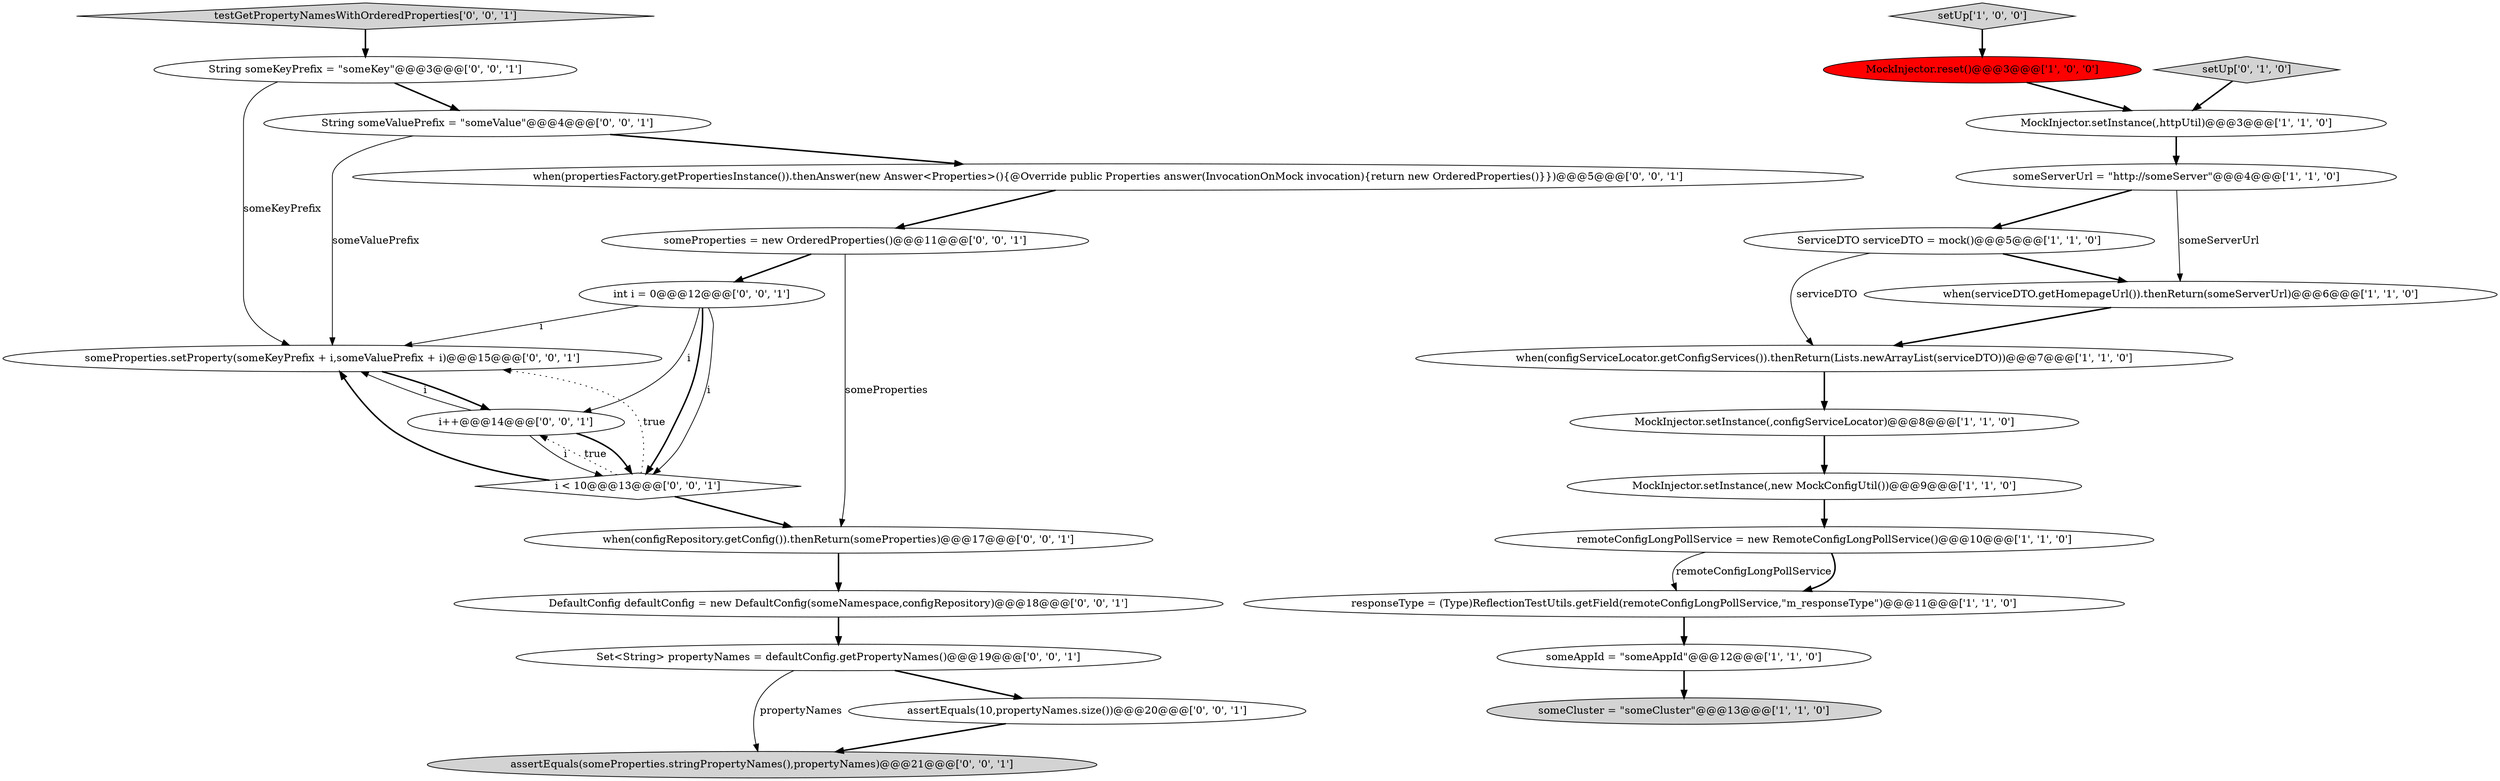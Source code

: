 digraph {
25 [style = filled, label = "Set<String> propertyNames = defaultConfig.getPropertyNames()@@@19@@@['0', '0', '1']", fillcolor = white, shape = ellipse image = "AAA0AAABBB3BBB"];
7 [style = filled, label = "ServiceDTO serviceDTO = mock()@@@5@@@['1', '1', '0']", fillcolor = white, shape = ellipse image = "AAA0AAABBB1BBB"];
16 [style = filled, label = "someProperties.setProperty(someKeyPrefix + i,someValuePrefix + i)@@@15@@@['0', '0', '1']", fillcolor = white, shape = ellipse image = "AAA0AAABBB3BBB"];
27 [style = filled, label = "testGetPropertyNamesWithOrderedProperties['0', '0', '1']", fillcolor = lightgray, shape = diamond image = "AAA0AAABBB3BBB"];
9 [style = filled, label = "setUp['1', '0', '0']", fillcolor = lightgray, shape = diamond image = "AAA0AAABBB1BBB"];
26 [style = filled, label = "assertEquals(someProperties.stringPropertyNames(),propertyNames)@@@21@@@['0', '0', '1']", fillcolor = lightgray, shape = ellipse image = "AAA0AAABBB3BBB"];
22 [style = filled, label = "someProperties = new OrderedProperties()@@@11@@@['0', '0', '1']", fillcolor = white, shape = ellipse image = "AAA0AAABBB3BBB"];
19 [style = filled, label = "when(configRepository.getConfig()).thenReturn(someProperties)@@@17@@@['0', '0', '1']", fillcolor = white, shape = ellipse image = "AAA0AAABBB3BBB"];
12 [style = filled, label = "MockInjector.setInstance(,new MockConfigUtil())@@@9@@@['1', '1', '0']", fillcolor = white, shape = ellipse image = "AAA0AAABBB1BBB"];
2 [style = filled, label = "someAppId = \"someAppId\"@@@12@@@['1', '1', '0']", fillcolor = white, shape = ellipse image = "AAA0AAABBB1BBB"];
11 [style = filled, label = "MockInjector.reset()@@@3@@@['1', '0', '0']", fillcolor = red, shape = ellipse image = "AAA1AAABBB1BBB"];
3 [style = filled, label = "someCluster = \"someCluster\"@@@13@@@['1', '1', '0']", fillcolor = lightgray, shape = ellipse image = "AAA0AAABBB1BBB"];
1 [style = filled, label = "responseType = (Type)ReflectionTestUtils.getField(remoteConfigLongPollService,\"m_responseType\")@@@11@@@['1', '1', '0']", fillcolor = white, shape = ellipse image = "AAA0AAABBB1BBB"];
13 [style = filled, label = "setUp['0', '1', '0']", fillcolor = lightgray, shape = diamond image = "AAA0AAABBB2BBB"];
10 [style = filled, label = "remoteConfigLongPollService = new RemoteConfigLongPollService()@@@10@@@['1', '1', '0']", fillcolor = white, shape = ellipse image = "AAA0AAABBB1BBB"];
23 [style = filled, label = "i < 10@@@13@@@['0', '0', '1']", fillcolor = white, shape = diamond image = "AAA0AAABBB3BBB"];
6 [style = filled, label = "MockInjector.setInstance(,configServiceLocator)@@@8@@@['1', '1', '0']", fillcolor = white, shape = ellipse image = "AAA0AAABBB1BBB"];
14 [style = filled, label = "String someValuePrefix = \"someValue\"@@@4@@@['0', '0', '1']", fillcolor = white, shape = ellipse image = "AAA0AAABBB3BBB"];
20 [style = filled, label = "assertEquals(10,propertyNames.size())@@@20@@@['0', '0', '1']", fillcolor = white, shape = ellipse image = "AAA0AAABBB3BBB"];
17 [style = filled, label = "String someKeyPrefix = \"someKey\"@@@3@@@['0', '0', '1']", fillcolor = white, shape = ellipse image = "AAA0AAABBB3BBB"];
21 [style = filled, label = "DefaultConfig defaultConfig = new DefaultConfig(someNamespace,configRepository)@@@18@@@['0', '0', '1']", fillcolor = white, shape = ellipse image = "AAA0AAABBB3BBB"];
0 [style = filled, label = "when(serviceDTO.getHomepageUrl()).thenReturn(someServerUrl)@@@6@@@['1', '1', '0']", fillcolor = white, shape = ellipse image = "AAA0AAABBB1BBB"];
24 [style = filled, label = "i++@@@14@@@['0', '0', '1']", fillcolor = white, shape = ellipse image = "AAA0AAABBB3BBB"];
18 [style = filled, label = "int i = 0@@@12@@@['0', '0', '1']", fillcolor = white, shape = ellipse image = "AAA0AAABBB3BBB"];
15 [style = filled, label = "when(propertiesFactory.getPropertiesInstance()).thenAnswer(new Answer<Properties>(){@Override public Properties answer(InvocationOnMock invocation){return new OrderedProperties()}})@@@5@@@['0', '0', '1']", fillcolor = white, shape = ellipse image = "AAA0AAABBB3BBB"];
8 [style = filled, label = "MockInjector.setInstance(,httpUtil)@@@3@@@['1', '1', '0']", fillcolor = white, shape = ellipse image = "AAA0AAABBB1BBB"];
4 [style = filled, label = "when(configServiceLocator.getConfigServices()).thenReturn(Lists.newArrayList(serviceDTO))@@@7@@@['1', '1', '0']", fillcolor = white, shape = ellipse image = "AAA0AAABBB1BBB"];
5 [style = filled, label = "someServerUrl = \"http://someServer\"@@@4@@@['1', '1', '0']", fillcolor = white, shape = ellipse image = "AAA0AAABBB1BBB"];
23->16 [style = dotted, label="true"];
23->16 [style = bold, label=""];
22->19 [style = solid, label="someProperties"];
17->16 [style = solid, label="someKeyPrefix"];
9->11 [style = bold, label=""];
18->23 [style = bold, label=""];
4->6 [style = bold, label=""];
20->26 [style = bold, label=""];
14->16 [style = solid, label="someValuePrefix"];
18->16 [style = solid, label="i"];
25->26 [style = solid, label="propertyNames"];
16->24 [style = bold, label=""];
2->3 [style = bold, label=""];
18->23 [style = solid, label="i"];
18->24 [style = solid, label="i"];
7->0 [style = bold, label=""];
21->25 [style = bold, label=""];
15->22 [style = bold, label=""];
25->20 [style = bold, label=""];
12->10 [style = bold, label=""];
22->18 [style = bold, label=""];
5->0 [style = solid, label="someServerUrl"];
8->5 [style = bold, label=""];
0->4 [style = bold, label=""];
17->14 [style = bold, label=""];
10->1 [style = solid, label="remoteConfigLongPollService"];
23->19 [style = bold, label=""];
27->17 [style = bold, label=""];
11->8 [style = bold, label=""];
5->7 [style = bold, label=""];
14->15 [style = bold, label=""];
1->2 [style = bold, label=""];
19->21 [style = bold, label=""];
13->8 [style = bold, label=""];
10->1 [style = bold, label=""];
7->4 [style = solid, label="serviceDTO"];
23->24 [style = dotted, label="true"];
24->23 [style = solid, label="i"];
24->16 [style = solid, label="i"];
24->23 [style = bold, label=""];
6->12 [style = bold, label=""];
}
